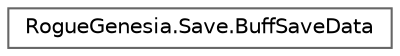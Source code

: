 digraph "Graphical Class Hierarchy"
{
 // LATEX_PDF_SIZE
  bgcolor="transparent";
  edge [fontname=Helvetica,fontsize=10,labelfontname=Helvetica,labelfontsize=10];
  node [fontname=Helvetica,fontsize=10,shape=box,height=0.2,width=0.4];
  rankdir="LR";
  Node0 [label="RogueGenesia.Save.BuffSaveData",height=0.2,width=0.4,color="grey40", fillcolor="white", style="filled",URL="$class_rogue_genesia_1_1_save_1_1_buff_save_data.html",tooltip=" "];
}
